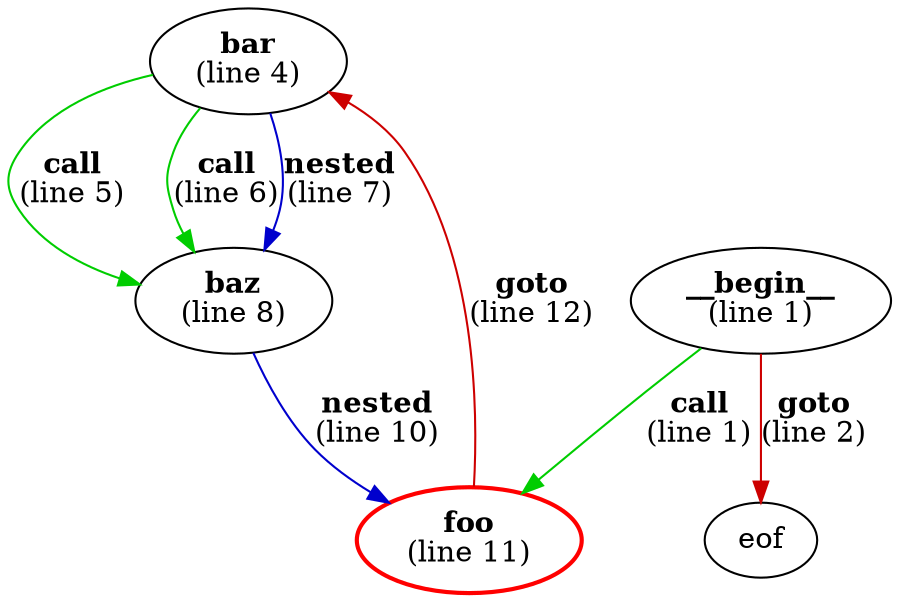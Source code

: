 digraph g {
bar [label=<<b>bar</b><br />(line 4)>]
bar -> baz [label=<<b>call</b><br />(line 5)>,color=green3]
bar -> baz [label=<<b>call</b><br />(line 6)>,color=green3]
bar -> baz [label=<<b>nested</b><br />(line 7)>,color=blue3]
baz [label=<<b>baz</b><br />(line 8)>]
baz -> foo [label=<<b>nested</b><br />(line 10)>,color=blue3]
__begin__ [label=<<b>__begin__</b><br />(line 1)>]
__begin__ -> foo [label=<<b>call</b><br />(line 1)>,color=green3]
__begin__ -> eof [label=<<b>goto</b><br />(line 2)>,color=red3]
foo [label=<<b>foo</b><br />(line 11)>,color=red,penwidth=2]
foo -> bar [label=<<b>goto</b><br />(line 12)>,color=red3]
}
